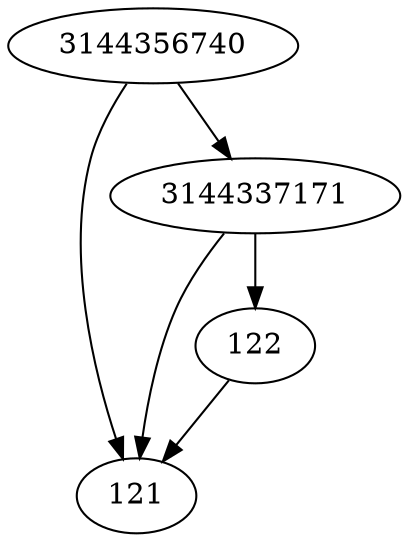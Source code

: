 strict digraph  {
121;
122;
3144337171;
3144356740;
122 -> 121;
3144337171 -> 121;
3144337171 -> 122;
3144356740 -> 3144337171;
3144356740 -> 121;
}
